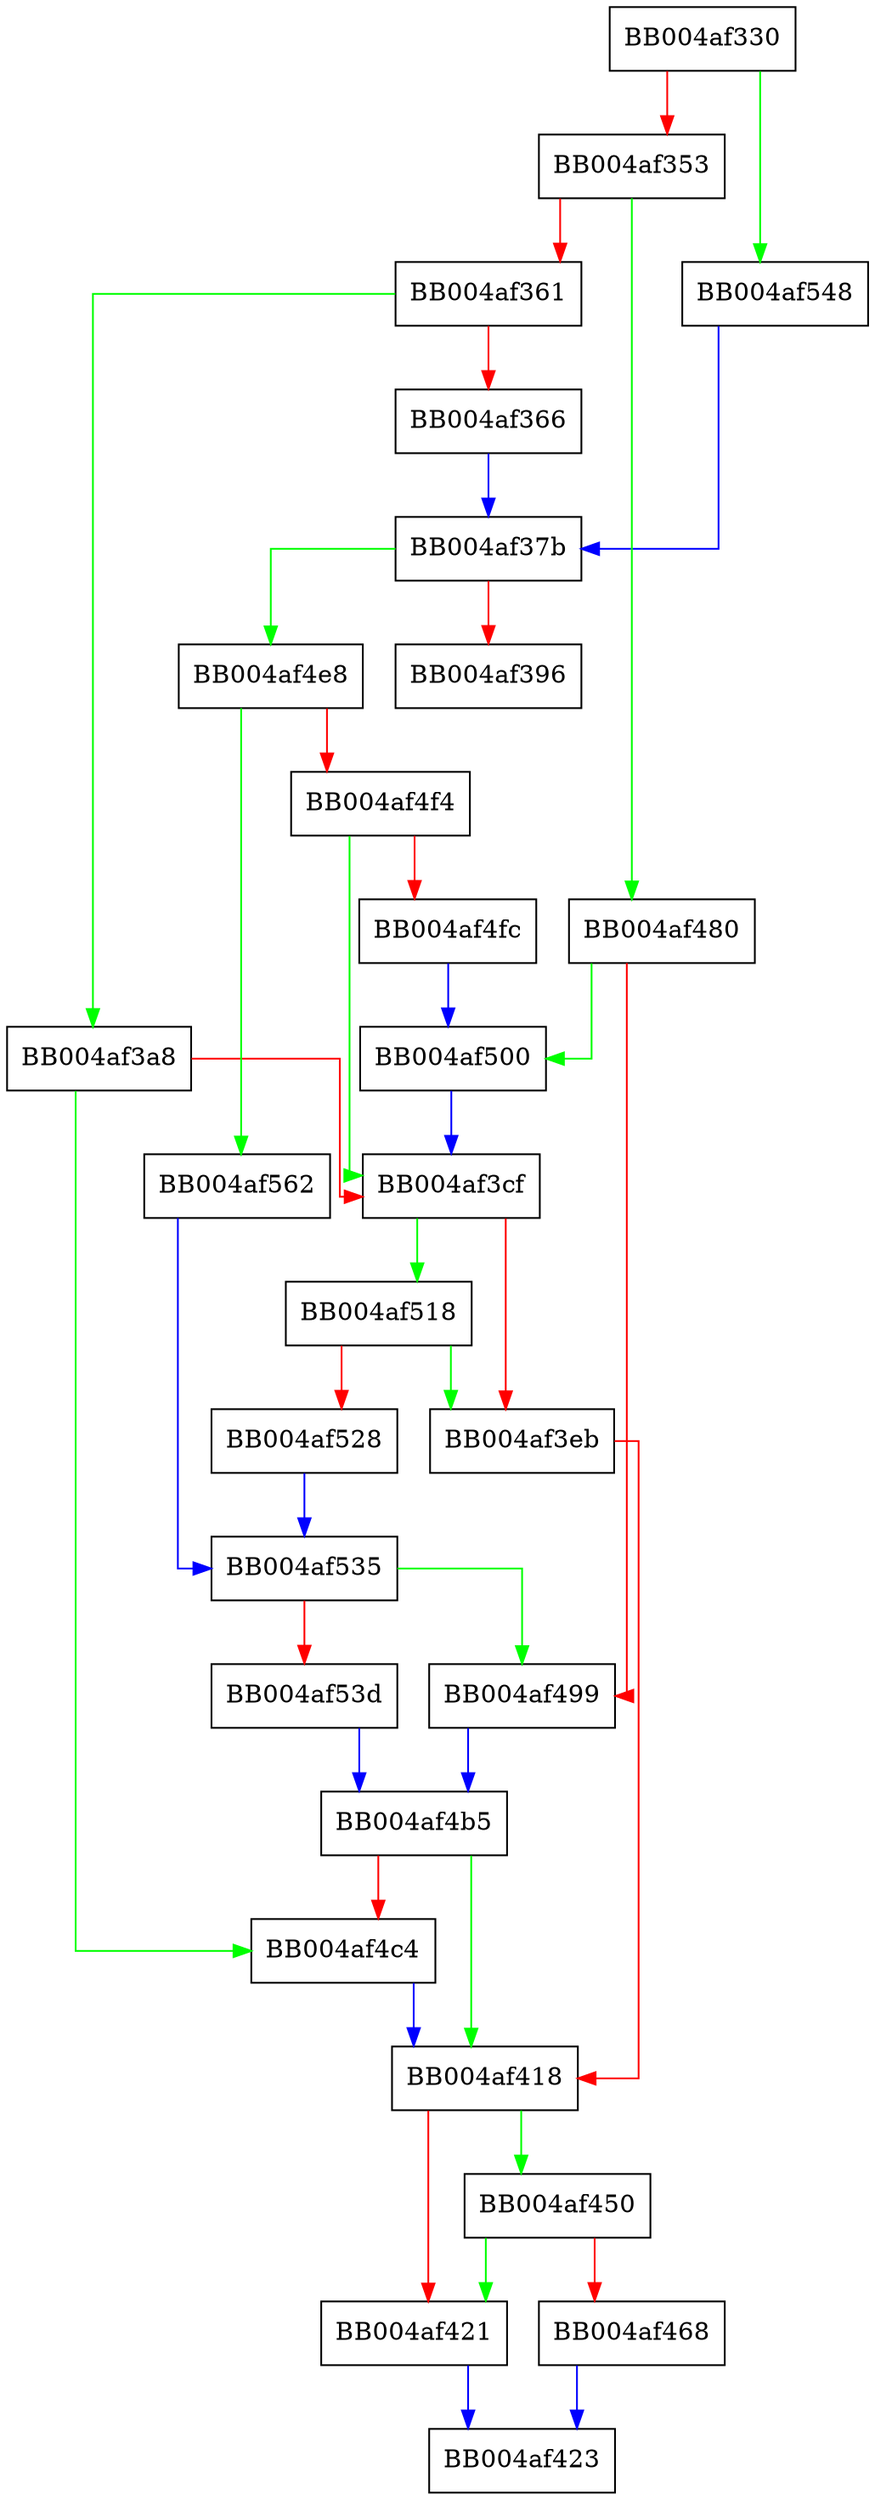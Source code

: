 digraph ossl_quic_conn_set_blocking_mode {
  node [shape="box"];
  graph [splines=ortho];
  BB004af330 -> BB004af548 [color="green"];
  BB004af330 -> BB004af353 [color="red"];
  BB004af353 -> BB004af480 [color="green"];
  BB004af353 -> BB004af361 [color="red"];
  BB004af361 -> BB004af3a8 [color="green"];
  BB004af361 -> BB004af366 [color="red"];
  BB004af366 -> BB004af37b [color="blue"];
  BB004af37b -> BB004af4e8 [color="green"];
  BB004af37b -> BB004af396 [color="red"];
  BB004af3a8 -> BB004af4c4 [color="green"];
  BB004af3a8 -> BB004af3cf [color="red"];
  BB004af3cf -> BB004af518 [color="green"];
  BB004af3cf -> BB004af3eb [color="red"];
  BB004af3eb -> BB004af418 [color="red"];
  BB004af418 -> BB004af450 [color="green"];
  BB004af418 -> BB004af421 [color="red"];
  BB004af421 -> BB004af423 [color="blue"];
  BB004af450 -> BB004af421 [color="green"];
  BB004af450 -> BB004af468 [color="red"];
  BB004af468 -> BB004af423 [color="blue"];
  BB004af480 -> BB004af500 [color="green"];
  BB004af480 -> BB004af499 [color="red"];
  BB004af499 -> BB004af4b5 [color="blue"];
  BB004af4b5 -> BB004af418 [color="green"];
  BB004af4b5 -> BB004af4c4 [color="red"];
  BB004af4c4 -> BB004af418 [color="blue"];
  BB004af4e8 -> BB004af562 [color="green"];
  BB004af4e8 -> BB004af4f4 [color="red"];
  BB004af4f4 -> BB004af3cf [color="green"];
  BB004af4f4 -> BB004af4fc [color="red"];
  BB004af4fc -> BB004af500 [color="blue"];
  BB004af500 -> BB004af3cf [color="blue"];
  BB004af518 -> BB004af3eb [color="green"];
  BB004af518 -> BB004af528 [color="red"];
  BB004af528 -> BB004af535 [color="blue"];
  BB004af535 -> BB004af499 [color="green"];
  BB004af535 -> BB004af53d [color="red"];
  BB004af53d -> BB004af4b5 [color="blue"];
  BB004af548 -> BB004af37b [color="blue"];
  BB004af562 -> BB004af535 [color="blue"];
}